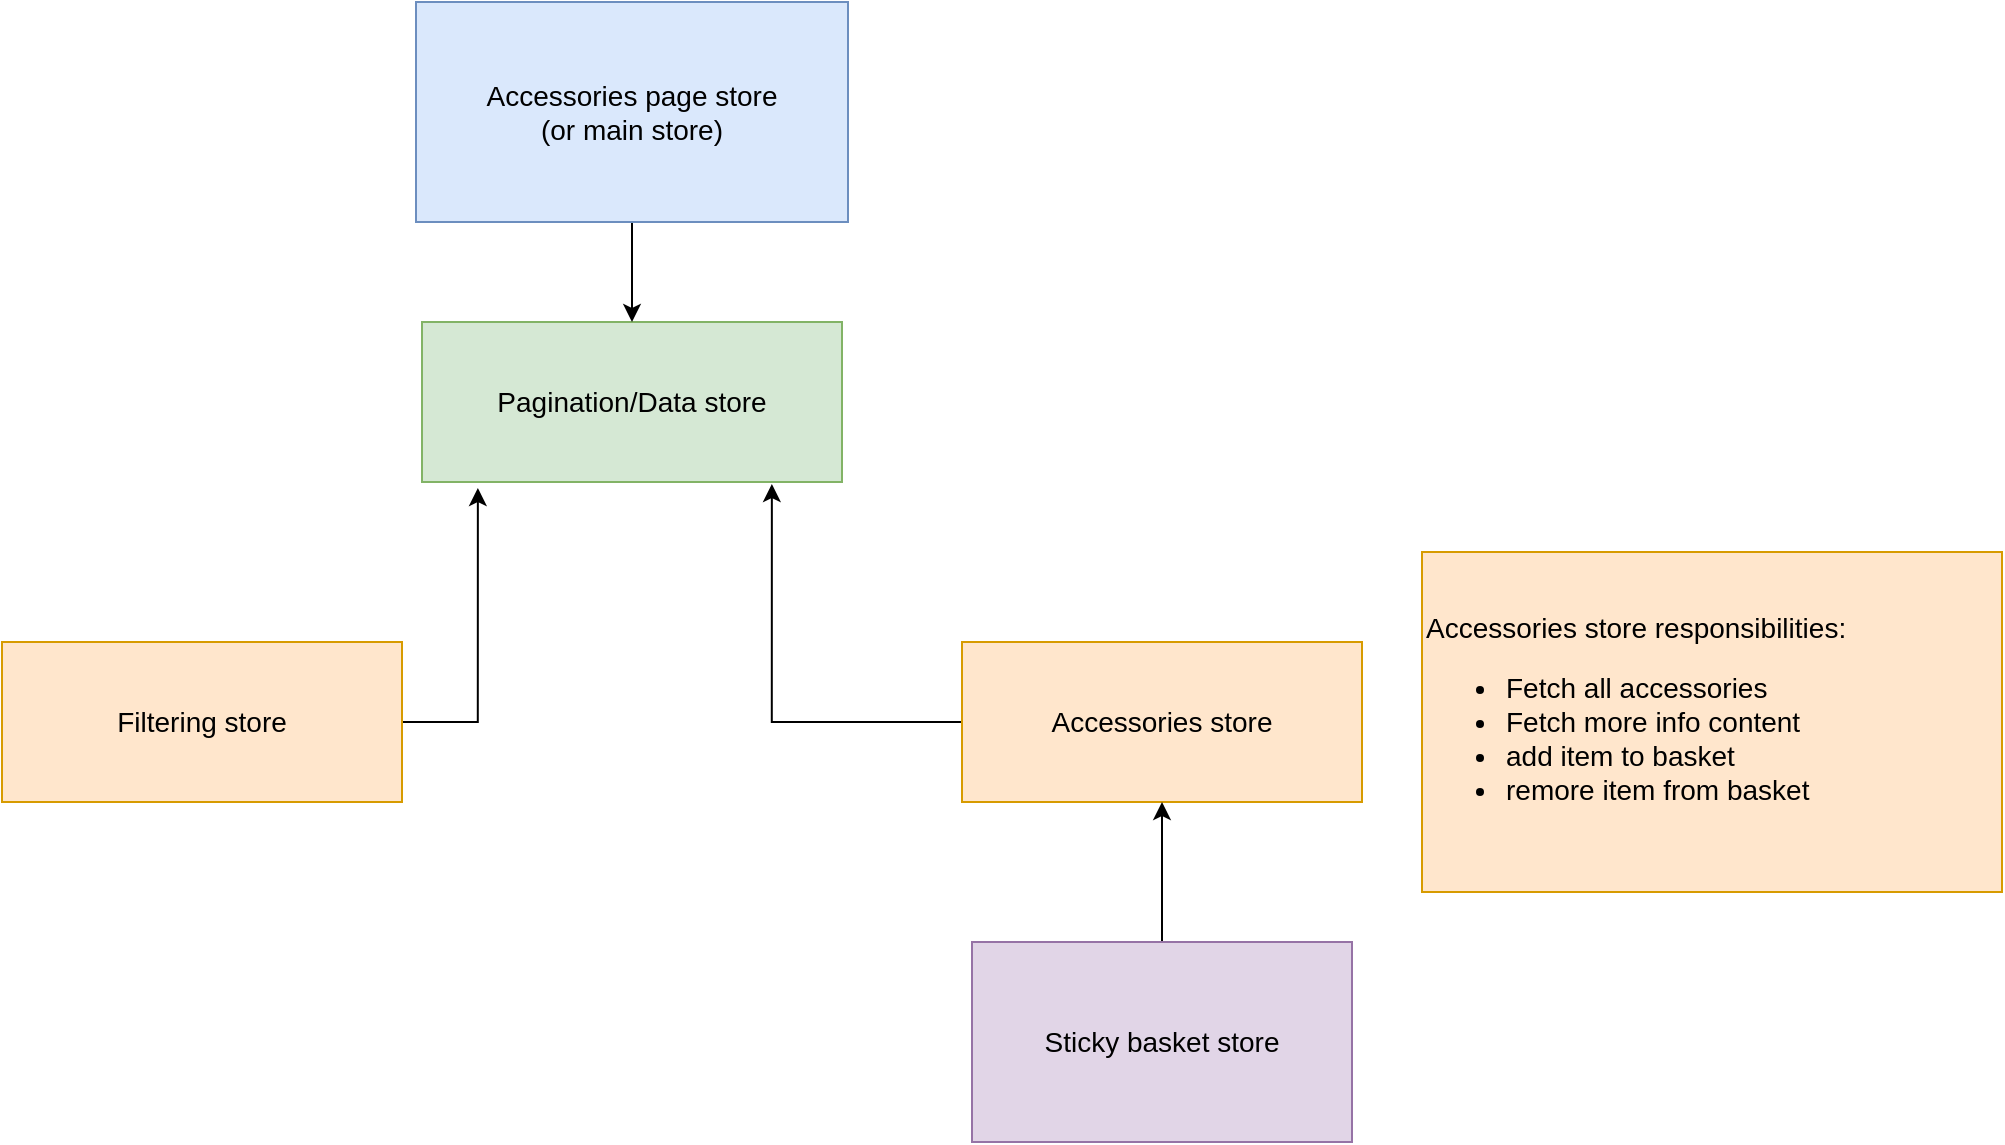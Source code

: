 <mxfile version="13.10.0" type="github">
  <diagram id="prtHgNgQTEPvFCAcTncT" name="Page-1">
    <mxGraphModel dx="1186" dy="764" grid="1" gridSize="10" guides="1" tooltips="1" connect="1" arrows="1" fold="1" page="1" pageScale="1" pageWidth="827" pageHeight="1169" math="0" shadow="0">
      <root>
        <mxCell id="0" />
        <mxCell id="1" parent="0" />
        <mxCell id="7Ce21E6pJZC-Ax0Yo5jJ-1" value="Pagination/Data store" style="rounded=0;whiteSpace=wrap;html=1;fillColor=#d5e8d4;strokeColor=#82b366;fontSize=14;" vertex="1" parent="1">
          <mxGeometry x="300" y="200" width="210" height="80" as="geometry" />
        </mxCell>
        <mxCell id="7Ce21E6pJZC-Ax0Yo5jJ-4" style="edgeStyle=orthogonalEdgeStyle;rounded=0;orthogonalLoop=1;jettySize=auto;html=1;entryX=0.133;entryY=1.038;entryDx=0;entryDy=0;entryPerimeter=0;" edge="1" parent="1" source="7Ce21E6pJZC-Ax0Yo5jJ-2" target="7Ce21E6pJZC-Ax0Yo5jJ-1">
          <mxGeometry relative="1" as="geometry" />
        </mxCell>
        <mxCell id="7Ce21E6pJZC-Ax0Yo5jJ-2" value="Filtering store" style="rounded=0;whiteSpace=wrap;html=1;fillColor=#ffe6cc;strokeColor=#d79b00;fontSize=14;" vertex="1" parent="1">
          <mxGeometry x="90" y="360" width="200" height="80" as="geometry" />
        </mxCell>
        <mxCell id="7Ce21E6pJZC-Ax0Yo5jJ-5" style="edgeStyle=orthogonalEdgeStyle;rounded=0;orthogonalLoop=1;jettySize=auto;html=1;entryX=0.833;entryY=1.013;entryDx=0;entryDy=0;entryPerimeter=0;" edge="1" parent="1" source="7Ce21E6pJZC-Ax0Yo5jJ-3" target="7Ce21E6pJZC-Ax0Yo5jJ-1">
          <mxGeometry relative="1" as="geometry" />
        </mxCell>
        <mxCell id="7Ce21E6pJZC-Ax0Yo5jJ-3" value="Accessories store" style="rounded=0;whiteSpace=wrap;html=1;fillColor=#ffe6cc;strokeColor=#d79b00;fontSize=14;" vertex="1" parent="1">
          <mxGeometry x="570" y="360" width="200" height="80" as="geometry" />
        </mxCell>
        <mxCell id="7Ce21E6pJZC-Ax0Yo5jJ-6" value="&lt;div&gt;&lt;span style=&quot;font-size: 14px&quot;&gt;Accessories store responsibilities:&lt;/span&gt;&lt;/div&gt;&lt;ul style=&quot;font-size: 14px&quot;&gt;&lt;li&gt;Fetch all accessories&lt;/li&gt;&lt;li&gt;Fetch more info content&lt;/li&gt;&lt;li&gt;add item to basket&lt;/li&gt;&lt;li&gt;remore item from basket&lt;/li&gt;&lt;/ul&gt;" style="text;html=1;strokeColor=#d79b00;fillColor=#ffe6cc;align=left;verticalAlign=middle;whiteSpace=wrap;rounded=0;" vertex="1" parent="1">
          <mxGeometry x="800" y="315" width="290" height="170" as="geometry" />
        </mxCell>
        <mxCell id="7Ce21E6pJZC-Ax0Yo5jJ-8" style="edgeStyle=orthogonalEdgeStyle;rounded=0;orthogonalLoop=1;jettySize=auto;html=1;entryX=0.5;entryY=0;entryDx=0;entryDy=0;" edge="1" parent="1" source="7Ce21E6pJZC-Ax0Yo5jJ-7" target="7Ce21E6pJZC-Ax0Yo5jJ-1">
          <mxGeometry relative="1" as="geometry">
            <mxPoint x="405" y="200" as="targetPoint" />
          </mxGeometry>
        </mxCell>
        <mxCell id="7Ce21E6pJZC-Ax0Yo5jJ-7" value="Accessories page store &lt;br style=&quot;font-size: 14px;&quot;&gt;(or main store)" style="rounded=0;whiteSpace=wrap;html=1;fillColor=#dae8fc;strokeColor=#6c8ebf;fontSize=14;" vertex="1" parent="1">
          <mxGeometry x="297" y="40" width="216" height="110" as="geometry" />
        </mxCell>
        <mxCell id="7Ce21E6pJZC-Ax0Yo5jJ-11" style="edgeStyle=orthogonalEdgeStyle;rounded=0;orthogonalLoop=1;jettySize=auto;html=1;entryX=0.5;entryY=1;entryDx=0;entryDy=0;" edge="1" parent="1" source="7Ce21E6pJZC-Ax0Yo5jJ-10" target="7Ce21E6pJZC-Ax0Yo5jJ-3">
          <mxGeometry relative="1" as="geometry" />
        </mxCell>
        <mxCell id="7Ce21E6pJZC-Ax0Yo5jJ-10" value="Sticky basket store" style="rounded=0;whiteSpace=wrap;html=1;fillColor=#e1d5e7;strokeColor=#9673a6;fontSize=14;" vertex="1" parent="1">
          <mxGeometry x="575" y="510" width="190" height="100" as="geometry" />
        </mxCell>
      </root>
    </mxGraphModel>
  </diagram>
</mxfile>
